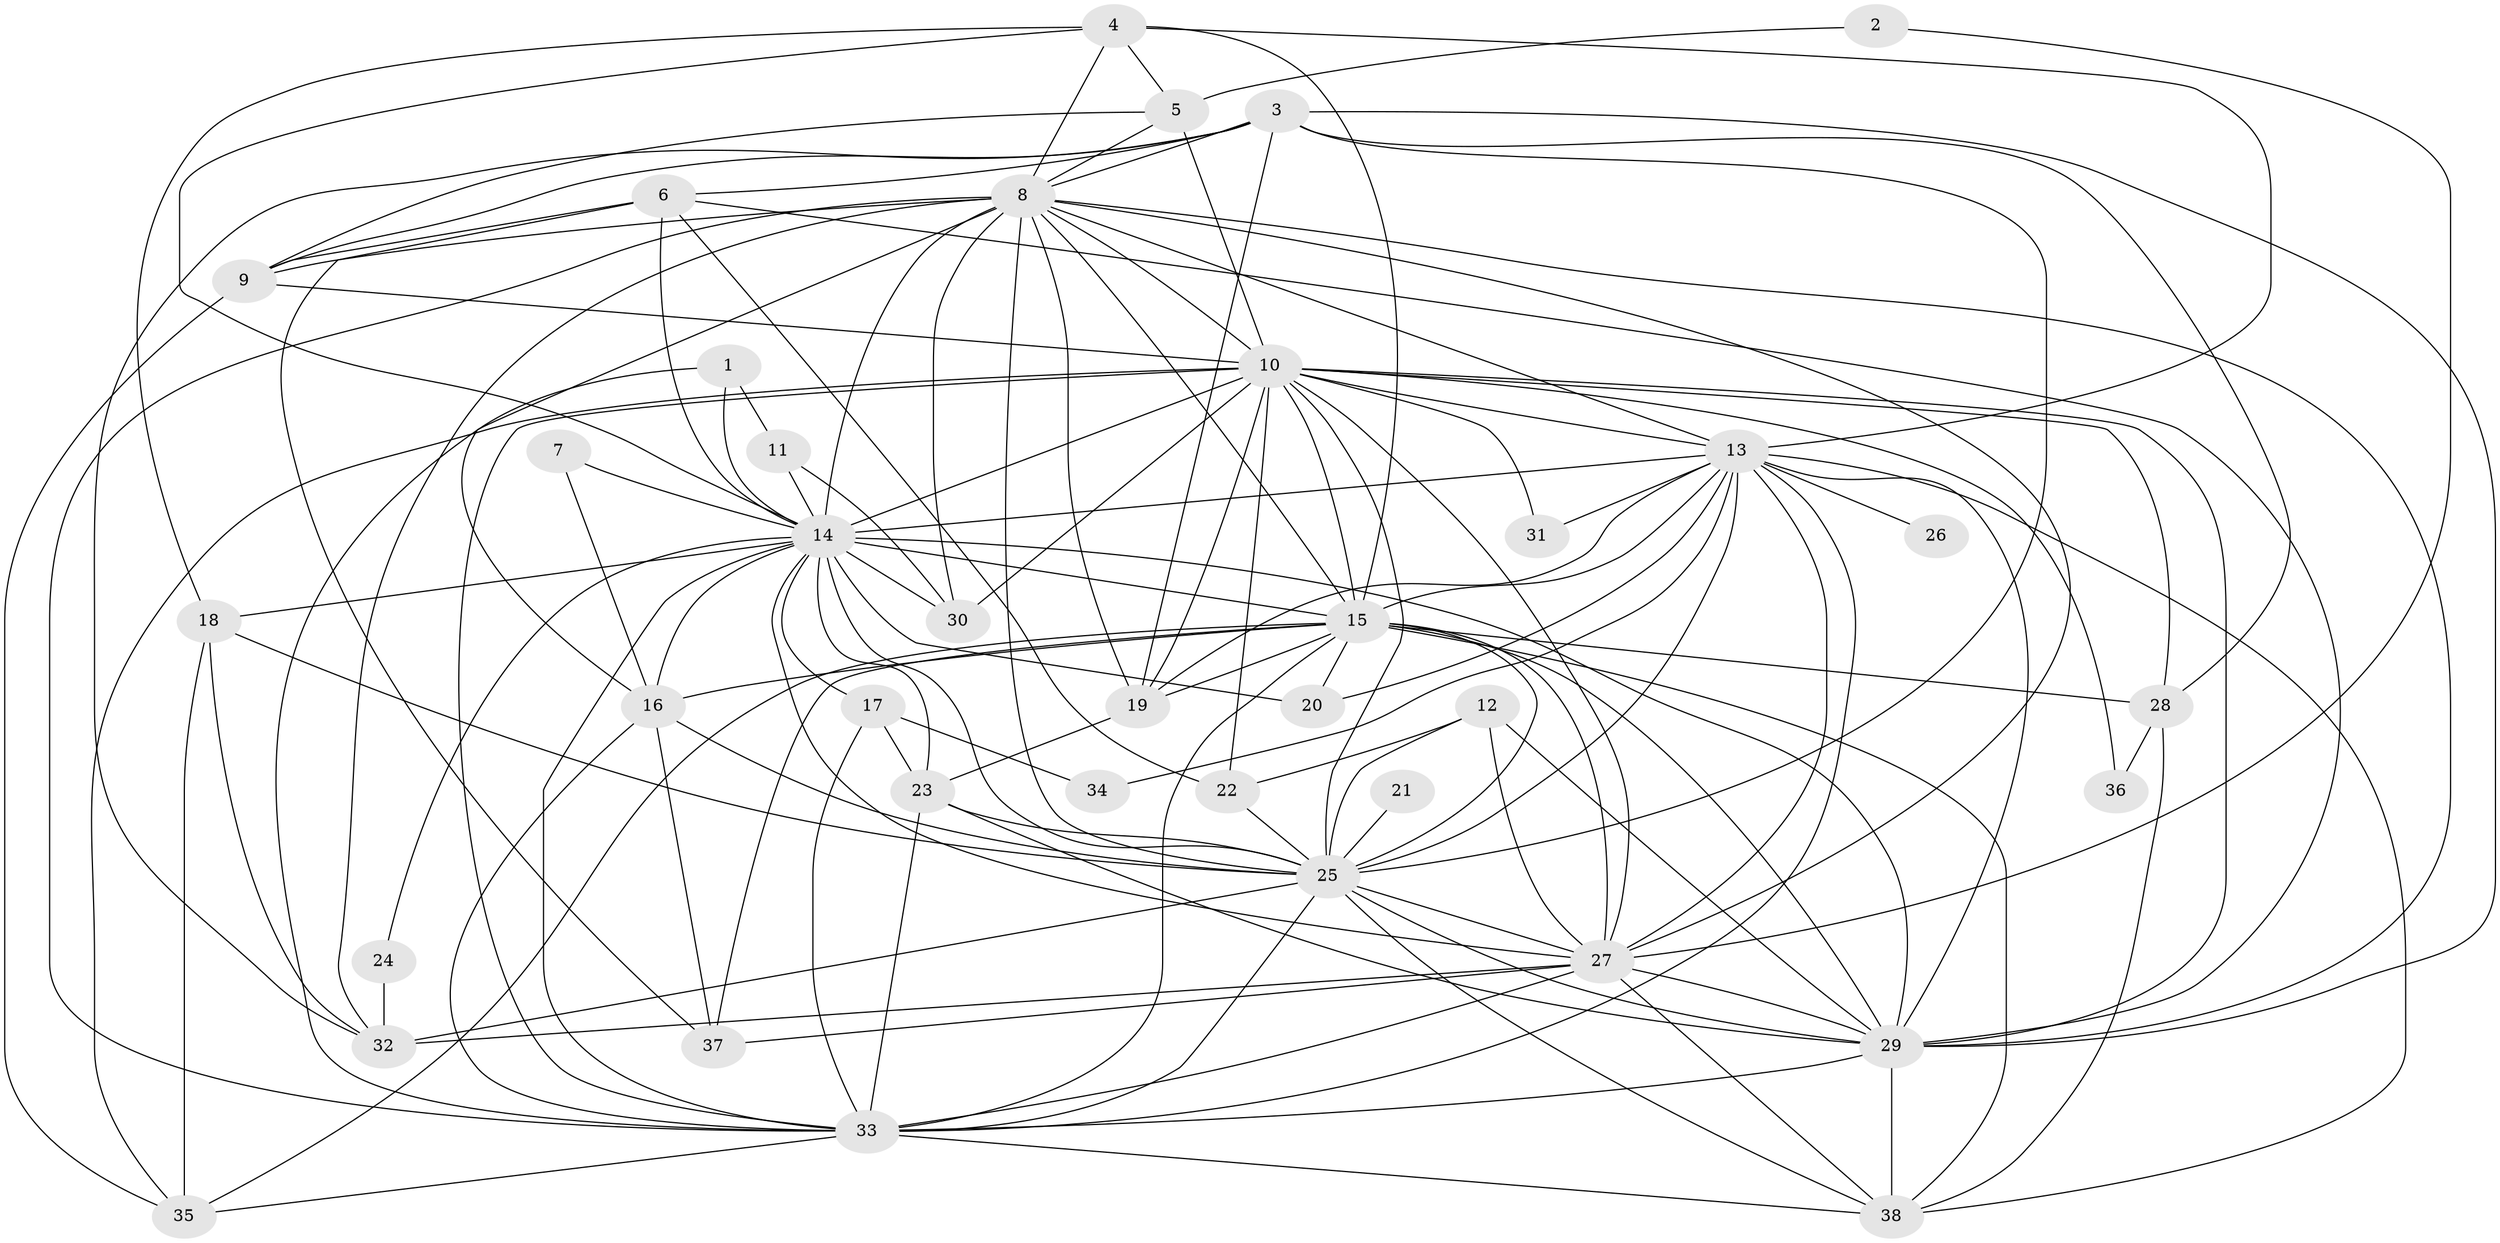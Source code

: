 // original degree distribution, {23: 0.024193548387096774, 22: 0.016129032258064516, 24: 0.008064516129032258, 20: 0.008064516129032258, 14: 0.008064516129032258, 26: 0.008064516129032258, 25: 0.008064516129032258, 5: 0.06451612903225806, 3: 0.25, 2: 0.5161290322580645, 9: 0.008064516129032258, 4: 0.04032258064516129, 7: 0.016129032258064516, 6: 0.016129032258064516, 8: 0.008064516129032258}
// Generated by graph-tools (version 1.1) at 2025/36/03/04/25 23:36:24]
// undirected, 38 vertices, 131 edges
graph export_dot {
  node [color=gray90,style=filled];
  1;
  2;
  3;
  4;
  5;
  6;
  7;
  8;
  9;
  10;
  11;
  12;
  13;
  14;
  15;
  16;
  17;
  18;
  19;
  20;
  21;
  22;
  23;
  24;
  25;
  26;
  27;
  28;
  29;
  30;
  31;
  32;
  33;
  34;
  35;
  36;
  37;
  38;
  1 -- 11 [weight=1.0];
  1 -- 14 [weight=1.0];
  1 -- 33 [weight=1.0];
  2 -- 5 [weight=1.0];
  2 -- 27 [weight=1.0];
  3 -- 6 [weight=1.0];
  3 -- 8 [weight=1.0];
  3 -- 9 [weight=1.0];
  3 -- 19 [weight=1.0];
  3 -- 25 [weight=1.0];
  3 -- 28 [weight=1.0];
  3 -- 29 [weight=1.0];
  3 -- 32 [weight=1.0];
  4 -- 5 [weight=1.0];
  4 -- 8 [weight=1.0];
  4 -- 13 [weight=1.0];
  4 -- 14 [weight=1.0];
  4 -- 15 [weight=1.0];
  4 -- 18 [weight=1.0];
  5 -- 8 [weight=1.0];
  5 -- 9 [weight=1.0];
  5 -- 10 [weight=2.0];
  6 -- 9 [weight=1.0];
  6 -- 14 [weight=2.0];
  6 -- 22 [weight=1.0];
  6 -- 29 [weight=1.0];
  6 -- 37 [weight=1.0];
  7 -- 14 [weight=1.0];
  7 -- 16 [weight=1.0];
  8 -- 9 [weight=1.0];
  8 -- 10 [weight=1.0];
  8 -- 13 [weight=3.0];
  8 -- 14 [weight=3.0];
  8 -- 15 [weight=1.0];
  8 -- 16 [weight=1.0];
  8 -- 19 [weight=1.0];
  8 -- 25 [weight=1.0];
  8 -- 27 [weight=1.0];
  8 -- 29 [weight=1.0];
  8 -- 30 [weight=2.0];
  8 -- 32 [weight=1.0];
  8 -- 33 [weight=2.0];
  9 -- 10 [weight=1.0];
  9 -- 35 [weight=1.0];
  10 -- 13 [weight=2.0];
  10 -- 14 [weight=3.0];
  10 -- 15 [weight=1.0];
  10 -- 19 [weight=1.0];
  10 -- 22 [weight=1.0];
  10 -- 25 [weight=1.0];
  10 -- 27 [weight=2.0];
  10 -- 28 [weight=1.0];
  10 -- 29 [weight=2.0];
  10 -- 30 [weight=2.0];
  10 -- 31 [weight=1.0];
  10 -- 33 [weight=1.0];
  10 -- 35 [weight=1.0];
  10 -- 36 [weight=1.0];
  11 -- 14 [weight=1.0];
  11 -- 30 [weight=1.0];
  12 -- 22 [weight=1.0];
  12 -- 25 [weight=1.0];
  12 -- 27 [weight=1.0];
  12 -- 29 [weight=1.0];
  13 -- 14 [weight=3.0];
  13 -- 15 [weight=1.0];
  13 -- 19 [weight=1.0];
  13 -- 20 [weight=1.0];
  13 -- 25 [weight=3.0];
  13 -- 26 [weight=1.0];
  13 -- 27 [weight=3.0];
  13 -- 29 [weight=1.0];
  13 -- 31 [weight=1.0];
  13 -- 33 [weight=2.0];
  13 -- 34 [weight=2.0];
  13 -- 38 [weight=1.0];
  14 -- 15 [weight=3.0];
  14 -- 16 [weight=1.0];
  14 -- 17 [weight=1.0];
  14 -- 18 [weight=2.0];
  14 -- 20 [weight=1.0];
  14 -- 23 [weight=1.0];
  14 -- 24 [weight=1.0];
  14 -- 25 [weight=2.0];
  14 -- 27 [weight=2.0];
  14 -- 29 [weight=2.0];
  14 -- 30 [weight=2.0];
  14 -- 33 [weight=3.0];
  15 -- 16 [weight=2.0];
  15 -- 19 [weight=1.0];
  15 -- 20 [weight=1.0];
  15 -- 25 [weight=1.0];
  15 -- 27 [weight=2.0];
  15 -- 28 [weight=1.0];
  15 -- 29 [weight=3.0];
  15 -- 33 [weight=3.0];
  15 -- 35 [weight=1.0];
  15 -- 37 [weight=1.0];
  15 -- 38 [weight=1.0];
  16 -- 25 [weight=1.0];
  16 -- 33 [weight=1.0];
  16 -- 37 [weight=1.0];
  17 -- 23 [weight=1.0];
  17 -- 33 [weight=3.0];
  17 -- 34 [weight=1.0];
  18 -- 25 [weight=1.0];
  18 -- 32 [weight=1.0];
  18 -- 35 [weight=1.0];
  19 -- 23 [weight=1.0];
  21 -- 25 [weight=1.0];
  22 -- 25 [weight=1.0];
  23 -- 25 [weight=1.0];
  23 -- 29 [weight=1.0];
  23 -- 33 [weight=1.0];
  24 -- 32 [weight=3.0];
  25 -- 27 [weight=1.0];
  25 -- 29 [weight=3.0];
  25 -- 32 [weight=1.0];
  25 -- 33 [weight=1.0];
  25 -- 38 [weight=1.0];
  27 -- 29 [weight=2.0];
  27 -- 32 [weight=1.0];
  27 -- 33 [weight=2.0];
  27 -- 37 [weight=1.0];
  27 -- 38 [weight=1.0];
  28 -- 36 [weight=1.0];
  28 -- 38 [weight=1.0];
  29 -- 33 [weight=2.0];
  29 -- 38 [weight=1.0];
  33 -- 35 [weight=1.0];
  33 -- 38 [weight=1.0];
}

